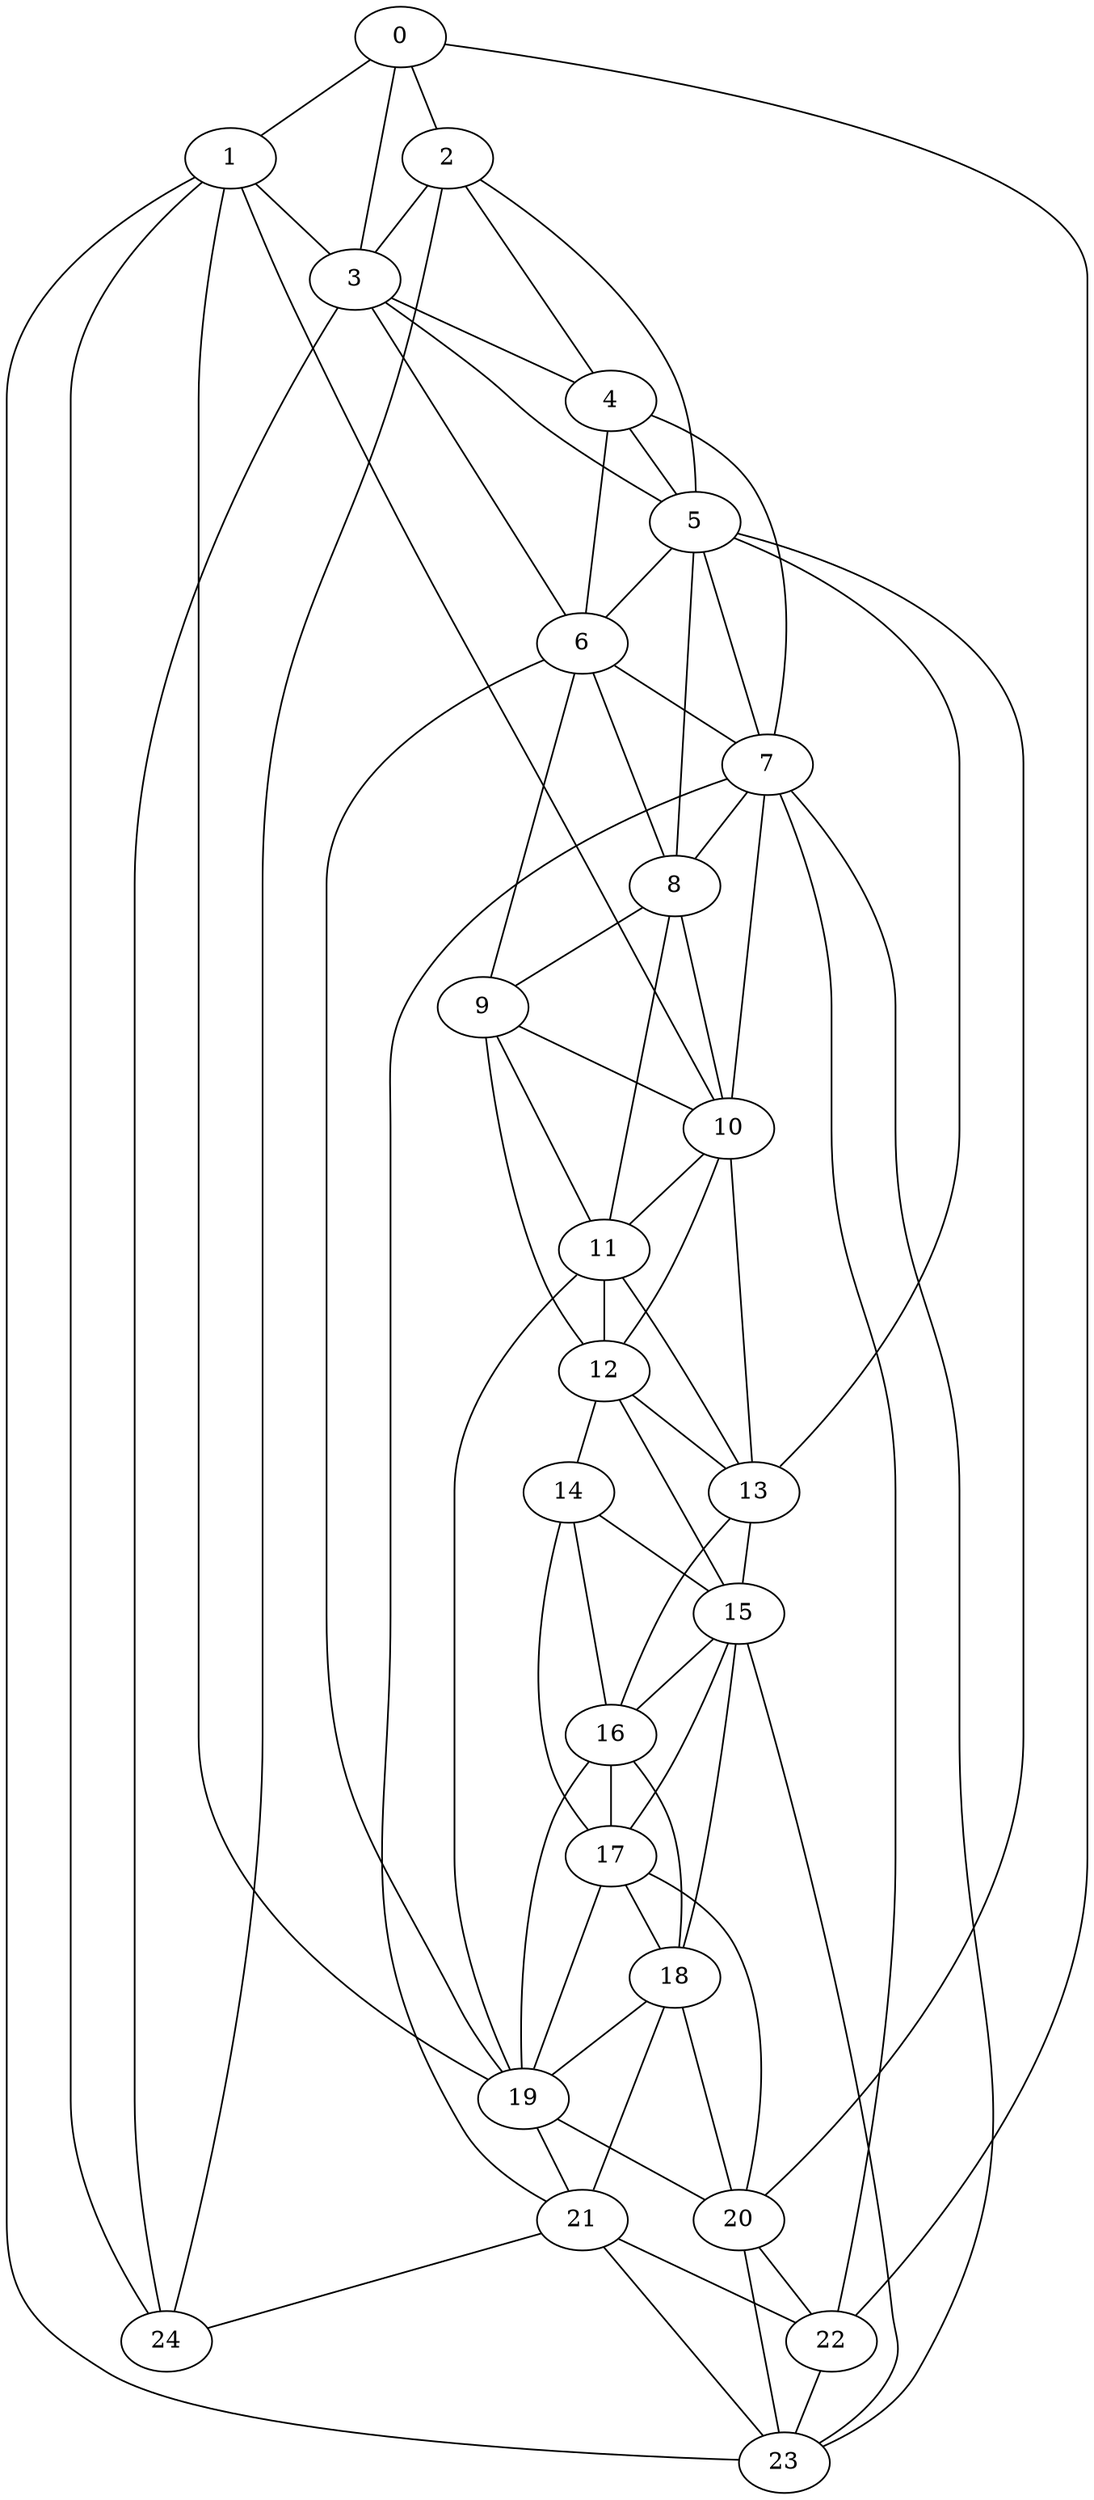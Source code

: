 strict graph "watts_strogatz_graph(25,6,0.1)" {
0;
1;
2;
3;
4;
5;
6;
7;
8;
9;
10;
11;
12;
13;
14;
15;
16;
17;
18;
19;
20;
21;
22;
23;
24;
0 -- 1  [is_available=True, prob="1.0"];
0 -- 2  [is_available=True, prob="0.670850615536"];
0 -- 3  [is_available=True, prob="0.545177958443"];
0 -- 22  [is_available=True, prob="0.479405826236"];
1 -- 3  [is_available=True, prob="0.487571332635"];
1 -- 10  [is_available=True, prob="1.0"];
1 -- 19  [is_available=True, prob="0.968260653169"];
1 -- 23  [is_available=True, prob="0.355089499956"];
1 -- 24  [is_available=True, prob="0.252142514411"];
2 -- 3  [is_available=True, prob="0.605891923977"];
2 -- 4  [is_available=True, prob="0.383678053066"];
2 -- 5  [is_available=True, prob="0.124255833187"];
2 -- 24  [is_available=True, prob="0.634174886507"];
3 -- 4  [is_available=True, prob="0.762599905398"];
3 -- 5  [is_available=True, prob="1.0"];
3 -- 6  [is_available=True, prob="0.686336464739"];
3 -- 24  [is_available=True, prob="0.914745081909"];
4 -- 5  [is_available=True, prob="0.62339590509"];
4 -- 6  [is_available=True, prob="0.183933482611"];
4 -- 7  [is_available=True, prob="0.813724325215"];
5 -- 6  [is_available=True, prob="1.0"];
5 -- 7  [is_available=True, prob="0.893320280694"];
5 -- 8  [is_available=True, prob="0.180605822085"];
5 -- 13  [is_available=True, prob="0.334283939673"];
5 -- 20  [is_available=True, prob="0.542035939565"];
6 -- 7  [is_available=True, prob="1.0"];
6 -- 8  [is_available=True, prob="0.901520861406"];
6 -- 9  [is_available=True, prob="1.0"];
6 -- 19  [is_available=True, prob="0.427422844016"];
7 -- 8  [is_available=True, prob="0.701716996613"];
7 -- 10  [is_available=True, prob="1.0"];
7 -- 21  [is_available=True, prob="0.0571993780363"];
7 -- 22  [is_available=True, prob="0.988385144892"];
7 -- 23  [is_available=True, prob="0.00999031758969"];
8 -- 9  [is_available=True, prob="0.116132253292"];
8 -- 10  [is_available=True, prob="0.483632577349"];
8 -- 11  [is_available=True, prob="1.0"];
9 -- 10  [is_available=True, prob="0.624193155852"];
9 -- 11  [is_available=True, prob="1.0"];
9 -- 12  [is_available=True, prob="0.544775454587"];
10 -- 11  [is_available=True, prob="0.0798879934951"];
10 -- 12  [is_available=True, prob="0.776791183"];
10 -- 13  [is_available=True, prob="1.0"];
11 -- 12  [is_available=True, prob="0.130983115159"];
11 -- 13  [is_available=True, prob="1.0"];
11 -- 19  [is_available=True, prob="0.633554246397"];
12 -- 13  [is_available=True, prob="0.894984121379"];
12 -- 14  [is_available=True, prob="0.233517333771"];
12 -- 15  [is_available=True, prob="0.116238594723"];
13 -- 15  [is_available=True, prob="0.409253024237"];
13 -- 16  [is_available=True, prob="0.506344076295"];
14 -- 15  [is_available=True, prob="0.665391612081"];
14 -- 16  [is_available=True, prob="0.587439026231"];
14 -- 17  [is_available=True, prob="0.680985547281"];
15 -- 16  [is_available=True, prob="1.0"];
15 -- 17  [is_available=True, prob="1.0"];
15 -- 18  [is_available=True, prob="1.0"];
15 -- 23  [is_available=True, prob="1.0"];
16 -- 17  [is_available=True, prob="0.907217397152"];
16 -- 18  [is_available=True, prob="0.179594821742"];
16 -- 19  [is_available=True, prob="0.797374803979"];
17 -- 18  [is_available=True, prob="0.220334993237"];
17 -- 19  [is_available=True, prob="0.342012795176"];
17 -- 20  [is_available=True, prob="0.749070769052"];
18 -- 19  [is_available=True, prob="0.0499975212512"];
18 -- 20  [is_available=True, prob="0.0293621695004"];
18 -- 21  [is_available=True, prob="1.0"];
19 -- 20  [is_available=True, prob="0.912696825938"];
19 -- 21  [is_available=True, prob="1.0"];
20 -- 22  [is_available=True, prob="0.4888555898"];
20 -- 23  [is_available=True, prob="0.0934289662213"];
21 -- 22  [is_available=True, prob="0.92823129215"];
21 -- 23  [is_available=True, prob="0.480327669481"];
21 -- 24  [is_available=True, prob="0.477951175369"];
22 -- 23  [is_available=True, prob="1.0"];
}
